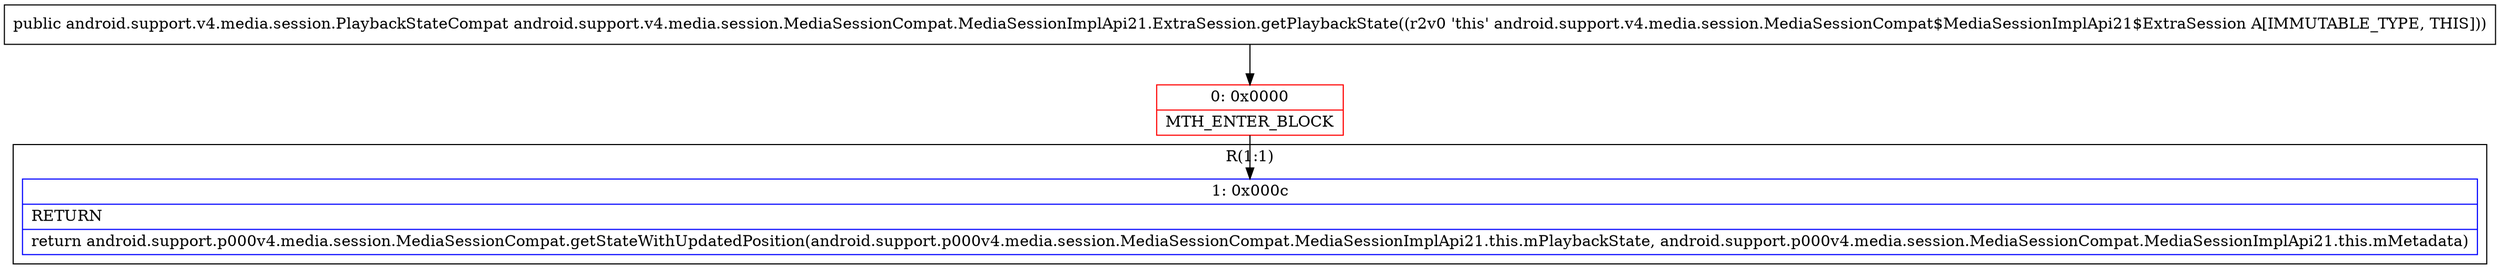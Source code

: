 digraph "CFG forandroid.support.v4.media.session.MediaSessionCompat.MediaSessionImplApi21.ExtraSession.getPlaybackState()Landroid\/support\/v4\/media\/session\/PlaybackStateCompat;" {
subgraph cluster_Region_294678786 {
label = "R(1:1)";
node [shape=record,color=blue];
Node_1 [shape=record,label="{1\:\ 0x000c|RETURN\l|return android.support.p000v4.media.session.MediaSessionCompat.getStateWithUpdatedPosition(android.support.p000v4.media.session.MediaSessionCompat.MediaSessionImplApi21.this.mPlaybackState, android.support.p000v4.media.session.MediaSessionCompat.MediaSessionImplApi21.this.mMetadata)\l}"];
}
Node_0 [shape=record,color=red,label="{0\:\ 0x0000|MTH_ENTER_BLOCK\l}"];
MethodNode[shape=record,label="{public android.support.v4.media.session.PlaybackStateCompat android.support.v4.media.session.MediaSessionCompat.MediaSessionImplApi21.ExtraSession.getPlaybackState((r2v0 'this' android.support.v4.media.session.MediaSessionCompat$MediaSessionImplApi21$ExtraSession A[IMMUTABLE_TYPE, THIS])) }"];
MethodNode -> Node_0;
Node_0 -> Node_1;
}

